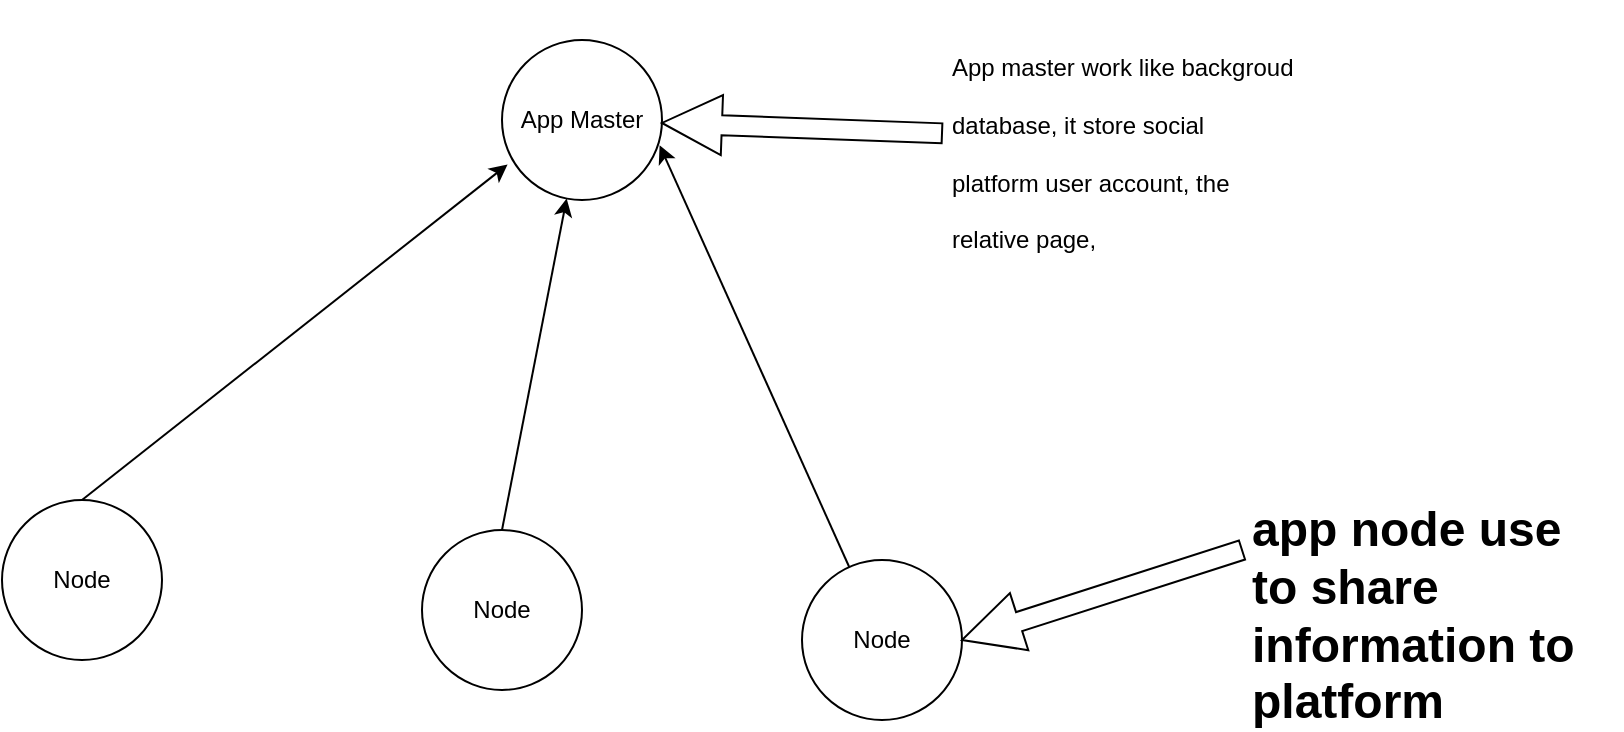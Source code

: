 <mxfile>
    <diagram id="7FutwC4yEBJROJYAdJiC" name="Page-1">
        <mxGraphModel dx="996" dy="485" grid="1" gridSize="10" guides="1" tooltips="1" connect="1" arrows="1" fold="1" page="1" pageScale="1" pageWidth="827" pageHeight="1169" math="0" shadow="0">
            <root>
                <mxCell id="0"/>
                <mxCell id="1" parent="0"/>
                <mxCell id="2" value="App Master" style="ellipse;whiteSpace=wrap;html=1;aspect=fixed;" vertex="1" parent="1">
                    <mxGeometry x="360" y="50" width="80" height="80" as="geometry"/>
                </mxCell>
                <mxCell id="9" style="edgeStyle=none;html=1;exitX=0.5;exitY=0;exitDx=0;exitDy=0;entryX=0.035;entryY=0.778;entryDx=0;entryDy=0;entryPerimeter=0;" edge="1" parent="1" source="3" target="2">
                    <mxGeometry relative="1" as="geometry"/>
                </mxCell>
                <mxCell id="3" value="Node" style="ellipse;whiteSpace=wrap;html=1;aspect=fixed;" vertex="1" parent="1">
                    <mxGeometry x="110" y="280" width="80" height="80" as="geometry"/>
                </mxCell>
                <mxCell id="7" style="edgeStyle=none;html=1;exitX=0.5;exitY=0;exitDx=0;exitDy=0;" edge="1" parent="1" source="4" target="2">
                    <mxGeometry relative="1" as="geometry"/>
                </mxCell>
                <mxCell id="4" value="Node" style="ellipse;whiteSpace=wrap;html=1;aspect=fixed;" vertex="1" parent="1">
                    <mxGeometry x="320" y="295" width="80" height="80" as="geometry"/>
                </mxCell>
                <mxCell id="8" style="edgeStyle=none;html=1;entryX=0.985;entryY=0.658;entryDx=0;entryDy=0;entryPerimeter=0;" edge="1" parent="1" source="5" target="2">
                    <mxGeometry relative="1" as="geometry"/>
                </mxCell>
                <mxCell id="5" value="Node" style="ellipse;whiteSpace=wrap;html=1;aspect=fixed;" vertex="1" parent="1">
                    <mxGeometry x="510" y="310" width="80" height="80" as="geometry"/>
                </mxCell>
                <mxCell id="11" style="edgeStyle=none;html=1;shape=arrow;" edge="1" parent="1" source="10" target="2">
                    <mxGeometry relative="1" as="geometry"/>
                </mxCell>
                <mxCell id="10" value="&lt;h1&gt;&lt;span style=&quot;font-size: 12px; font-weight: 400;&quot;&gt;App master work like backgroud database, it store social platform user account, the relative page,&lt;/span&gt;&lt;/h1&gt;" style="text;html=1;strokeColor=none;fillColor=none;spacing=5;spacingTop=-20;whiteSpace=wrap;overflow=hidden;rounded=0;" vertex="1" parent="1">
                    <mxGeometry x="580" y="40" width="180" height="120" as="geometry"/>
                </mxCell>
                <mxCell id="15" style="edgeStyle=isometricEdgeStyle;shape=arrow;html=1;exitX=0;exitY=0.25;exitDx=0;exitDy=0;entryX=1;entryY=0.5;entryDx=0;entryDy=0;" edge="1" parent="1" source="12" target="5">
                    <mxGeometry relative="1" as="geometry"/>
                </mxCell>
                <mxCell id="12" value="&lt;h1&gt;app node use to share information to platform&lt;/h1&gt;" style="text;html=1;strokeColor=none;fillColor=none;spacing=5;spacingTop=-20;whiteSpace=wrap;overflow=hidden;rounded=0;" vertex="1" parent="1">
                    <mxGeometry x="730" y="275" width="190" height="120" as="geometry"/>
                </mxCell>
            </root>
        </mxGraphModel>
    </diagram>
</mxfile>
